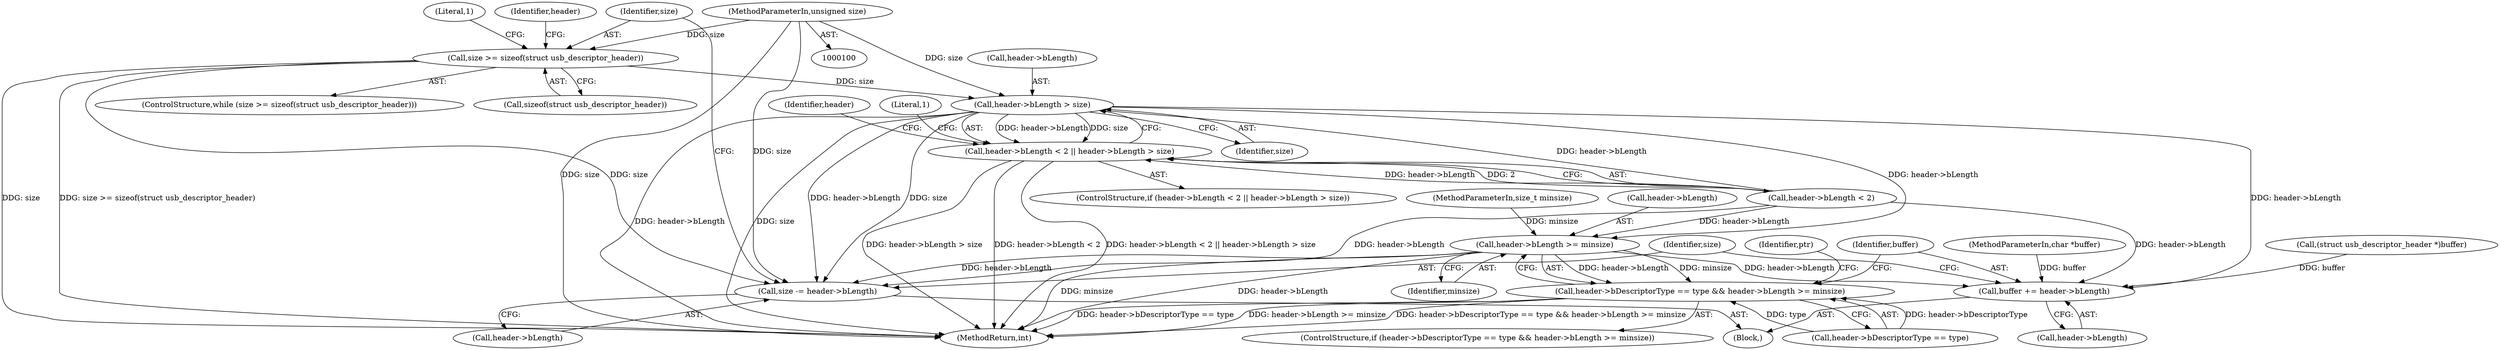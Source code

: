 digraph "0_linux_704620afc70cf47abb9d6a1a57f3825d2bca49cf_0@API" {
"1000109" [label="(Call,size >= sizeof(struct usb_descriptor_header))"];
"1000102" [label="(MethodParameterIn,unsigned size)"];
"1000126" [label="(Call,header->bLength > size)"];
"1000120" [label="(Call,header->bLength < 2 || header->bLength > size)"];
"1000142" [label="(Call,header->bLength >= minsize)"];
"1000136" [label="(Call,header->bDescriptorType == type && header->bLength >= minsize)"];
"1000154" [label="(Call,buffer += header->bLength)"];
"1000159" [label="(Call,size -= header->bLength)"];
"1000105" [label="(MethodParameterIn,size_t minsize)"];
"1000130" [label="(Identifier,size)"];
"1000113" [label="(Block,)"];
"1000146" [label="(Identifier,minsize)"];
"1000142" [label="(Call,header->bLength >= minsize)"];
"1000115" [label="(Identifier,header)"];
"1000119" [label="(ControlStructure,if (header->bLength < 2 || header->bLength > size))"];
"1000161" [label="(Call,header->bLength)"];
"1000137" [label="(Call,header->bDescriptorType == type)"];
"1000160" [label="(Identifier,size)"];
"1000150" [label="(Identifier,ptr)"];
"1000155" [label="(Identifier,buffer)"];
"1000136" [label="(Call,header->bDescriptorType == type && header->bLength >= minsize)"];
"1000143" [label="(Call,header->bLength)"];
"1000166" [label="(Literal,1)"];
"1000126" [label="(Call,header->bLength > size)"];
"1000134" [label="(Literal,1)"];
"1000116" [label="(Call,(struct usb_descriptor_header *)buffer)"];
"1000127" [label="(Call,header->bLength)"];
"1000167" [label="(MethodReturn,int)"];
"1000159" [label="(Call,size -= header->bLength)"];
"1000111" [label="(Call,sizeof(struct usb_descriptor_header))"];
"1000108" [label="(ControlStructure,while (size >= sizeof(struct usb_descriptor_header)))"];
"1000135" [label="(ControlStructure,if (header->bDescriptorType == type && header->bLength >= minsize))"];
"1000109" [label="(Call,size >= sizeof(struct usb_descriptor_header))"];
"1000120" [label="(Call,header->bLength < 2 || header->bLength > size)"];
"1000101" [label="(MethodParameterIn,char *buffer)"];
"1000156" [label="(Call,header->bLength)"];
"1000110" [label="(Identifier,size)"];
"1000154" [label="(Call,buffer += header->bLength)"];
"1000139" [label="(Identifier,header)"];
"1000121" [label="(Call,header->bLength < 2)"];
"1000102" [label="(MethodParameterIn,unsigned size)"];
"1000109" -> "1000108"  [label="AST: "];
"1000109" -> "1000111"  [label="CFG: "];
"1000110" -> "1000109"  [label="AST: "];
"1000111" -> "1000109"  [label="AST: "];
"1000115" -> "1000109"  [label="CFG: "];
"1000166" -> "1000109"  [label="CFG: "];
"1000109" -> "1000167"  [label="DDG: size"];
"1000109" -> "1000167"  [label="DDG: size >= sizeof(struct usb_descriptor_header)"];
"1000102" -> "1000109"  [label="DDG: size"];
"1000109" -> "1000126"  [label="DDG: size"];
"1000109" -> "1000159"  [label="DDG: size"];
"1000102" -> "1000100"  [label="AST: "];
"1000102" -> "1000167"  [label="DDG: size"];
"1000102" -> "1000126"  [label="DDG: size"];
"1000102" -> "1000159"  [label="DDG: size"];
"1000126" -> "1000120"  [label="AST: "];
"1000126" -> "1000130"  [label="CFG: "];
"1000127" -> "1000126"  [label="AST: "];
"1000130" -> "1000126"  [label="AST: "];
"1000120" -> "1000126"  [label="CFG: "];
"1000126" -> "1000167"  [label="DDG: header->bLength"];
"1000126" -> "1000167"  [label="DDG: size"];
"1000126" -> "1000120"  [label="DDG: header->bLength"];
"1000126" -> "1000120"  [label="DDG: size"];
"1000121" -> "1000126"  [label="DDG: header->bLength"];
"1000126" -> "1000142"  [label="DDG: header->bLength"];
"1000126" -> "1000154"  [label="DDG: header->bLength"];
"1000126" -> "1000159"  [label="DDG: header->bLength"];
"1000126" -> "1000159"  [label="DDG: size"];
"1000120" -> "1000119"  [label="AST: "];
"1000120" -> "1000121"  [label="CFG: "];
"1000121" -> "1000120"  [label="AST: "];
"1000134" -> "1000120"  [label="CFG: "];
"1000139" -> "1000120"  [label="CFG: "];
"1000120" -> "1000167"  [label="DDG: header->bLength > size"];
"1000120" -> "1000167"  [label="DDG: header->bLength < 2"];
"1000120" -> "1000167"  [label="DDG: header->bLength < 2 || header->bLength > size"];
"1000121" -> "1000120"  [label="DDG: header->bLength"];
"1000121" -> "1000120"  [label="DDG: 2"];
"1000142" -> "1000136"  [label="AST: "];
"1000142" -> "1000146"  [label="CFG: "];
"1000143" -> "1000142"  [label="AST: "];
"1000146" -> "1000142"  [label="AST: "];
"1000136" -> "1000142"  [label="CFG: "];
"1000142" -> "1000167"  [label="DDG: minsize"];
"1000142" -> "1000167"  [label="DDG: header->bLength"];
"1000142" -> "1000136"  [label="DDG: header->bLength"];
"1000142" -> "1000136"  [label="DDG: minsize"];
"1000121" -> "1000142"  [label="DDG: header->bLength"];
"1000105" -> "1000142"  [label="DDG: minsize"];
"1000142" -> "1000154"  [label="DDG: header->bLength"];
"1000142" -> "1000159"  [label="DDG: header->bLength"];
"1000136" -> "1000135"  [label="AST: "];
"1000136" -> "1000137"  [label="CFG: "];
"1000137" -> "1000136"  [label="AST: "];
"1000150" -> "1000136"  [label="CFG: "];
"1000155" -> "1000136"  [label="CFG: "];
"1000136" -> "1000167"  [label="DDG: header->bLength >= minsize"];
"1000136" -> "1000167"  [label="DDG: header->bDescriptorType == type && header->bLength >= minsize"];
"1000136" -> "1000167"  [label="DDG: header->bDescriptorType == type"];
"1000137" -> "1000136"  [label="DDG: header->bDescriptorType"];
"1000137" -> "1000136"  [label="DDG: type"];
"1000154" -> "1000113"  [label="AST: "];
"1000154" -> "1000156"  [label="CFG: "];
"1000155" -> "1000154"  [label="AST: "];
"1000156" -> "1000154"  [label="AST: "];
"1000160" -> "1000154"  [label="CFG: "];
"1000121" -> "1000154"  [label="DDG: header->bLength"];
"1000116" -> "1000154"  [label="DDG: buffer"];
"1000101" -> "1000154"  [label="DDG: buffer"];
"1000159" -> "1000113"  [label="AST: "];
"1000159" -> "1000161"  [label="CFG: "];
"1000160" -> "1000159"  [label="AST: "];
"1000161" -> "1000159"  [label="AST: "];
"1000110" -> "1000159"  [label="CFG: "];
"1000121" -> "1000159"  [label="DDG: header->bLength"];
}
